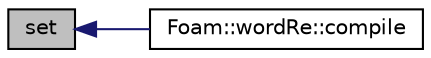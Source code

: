 digraph "set"
{
  bgcolor="transparent";
  edge [fontname="Helvetica",fontsize="10",labelfontname="Helvetica",labelfontsize="10"];
  node [fontname="Helvetica",fontsize="10",shape=record];
  rankdir="LR";
  Node79 [label="set",height=0.2,width=0.4,color="black", fillcolor="grey75", style="filled", fontcolor="black"];
  Node79 -> Node80 [dir="back",color="midnightblue",fontsize="10",style="solid",fontname="Helvetica"];
  Node80 [label="Foam::wordRe::compile",height=0.2,width=0.4,color="black",URL="$a29569.html#a11b21f77f07ca14719c9b66eb04649d7",tooltip="Possibly compile the regular expression, with greater control. "];
}
